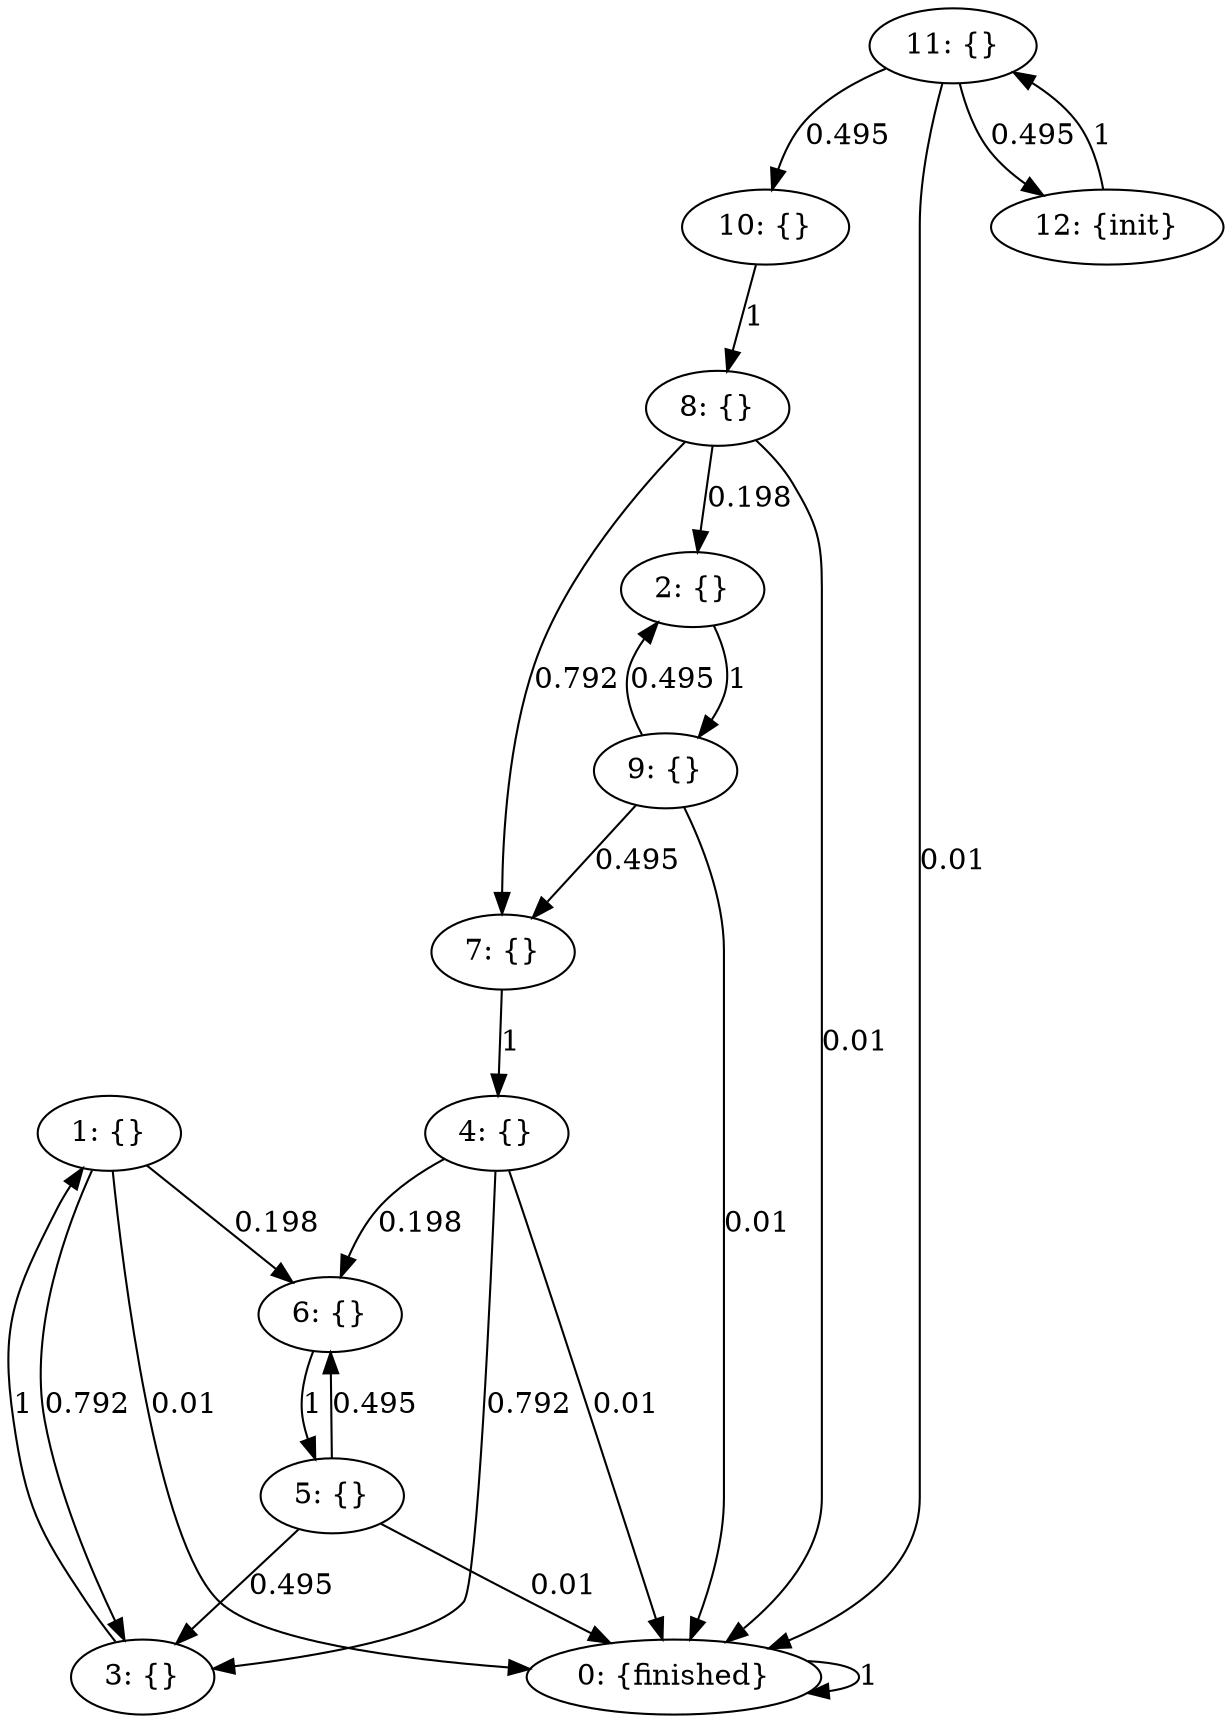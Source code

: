digraph model {
	0 [ label = "0: {finished}" ];
	1 [ label = "1: {}" ];
	2 [ label = "2: {}" ];
	3 [ label = "3: {}" ];
	4 [ label = "4: {}" ];
	5 [ label = "5: {}" ];
	6 [ label = "6: {}" ];
	7 [ label = "7: {}" ];
	8 [ label = "8: {}" ];
	9 [ label = "9: {}" ];
	10 [ label = "10: {}" ];
	11 [ label = "11: {}" ];
	12 [ label = "12: {init}" ];
	0 -> 0 [ label= "1" ];
	1 -> 0 [ label= "0.01" ];
	1 -> 3 [ label= "0.792" ];
	1 -> 6 [ label= "0.198" ];
	2 -> 9 [ label= "1" ];
	3 -> 1 [ label= "1" ];
	4 -> 0 [ label= "0.01" ];
	4 -> 3 [ label= "0.792" ];
	4 -> 6 [ label= "0.198" ];
	5 -> 0 [ label= "0.01" ];
	5 -> 3 [ label= "0.495" ];
	5 -> 6 [ label= "0.495" ];
	6 -> 5 [ label= "1" ];
	7 -> 4 [ label= "1" ];
	8 -> 0 [ label= "0.01" ];
	8 -> 2 [ label= "0.198" ];
	8 -> 7 [ label= "0.792" ];
	9 -> 0 [ label= "0.01" ];
	9 -> 2 [ label= "0.495" ];
	9 -> 7 [ label= "0.495" ];
	10 -> 8 [ label= "1" ];
	11 -> 0 [ label= "0.01" ];
	11 -> 10 [ label= "0.495" ];
	11 -> 12 [ label= "0.495" ];
	12 -> 11 [ label= "1" ];
}
